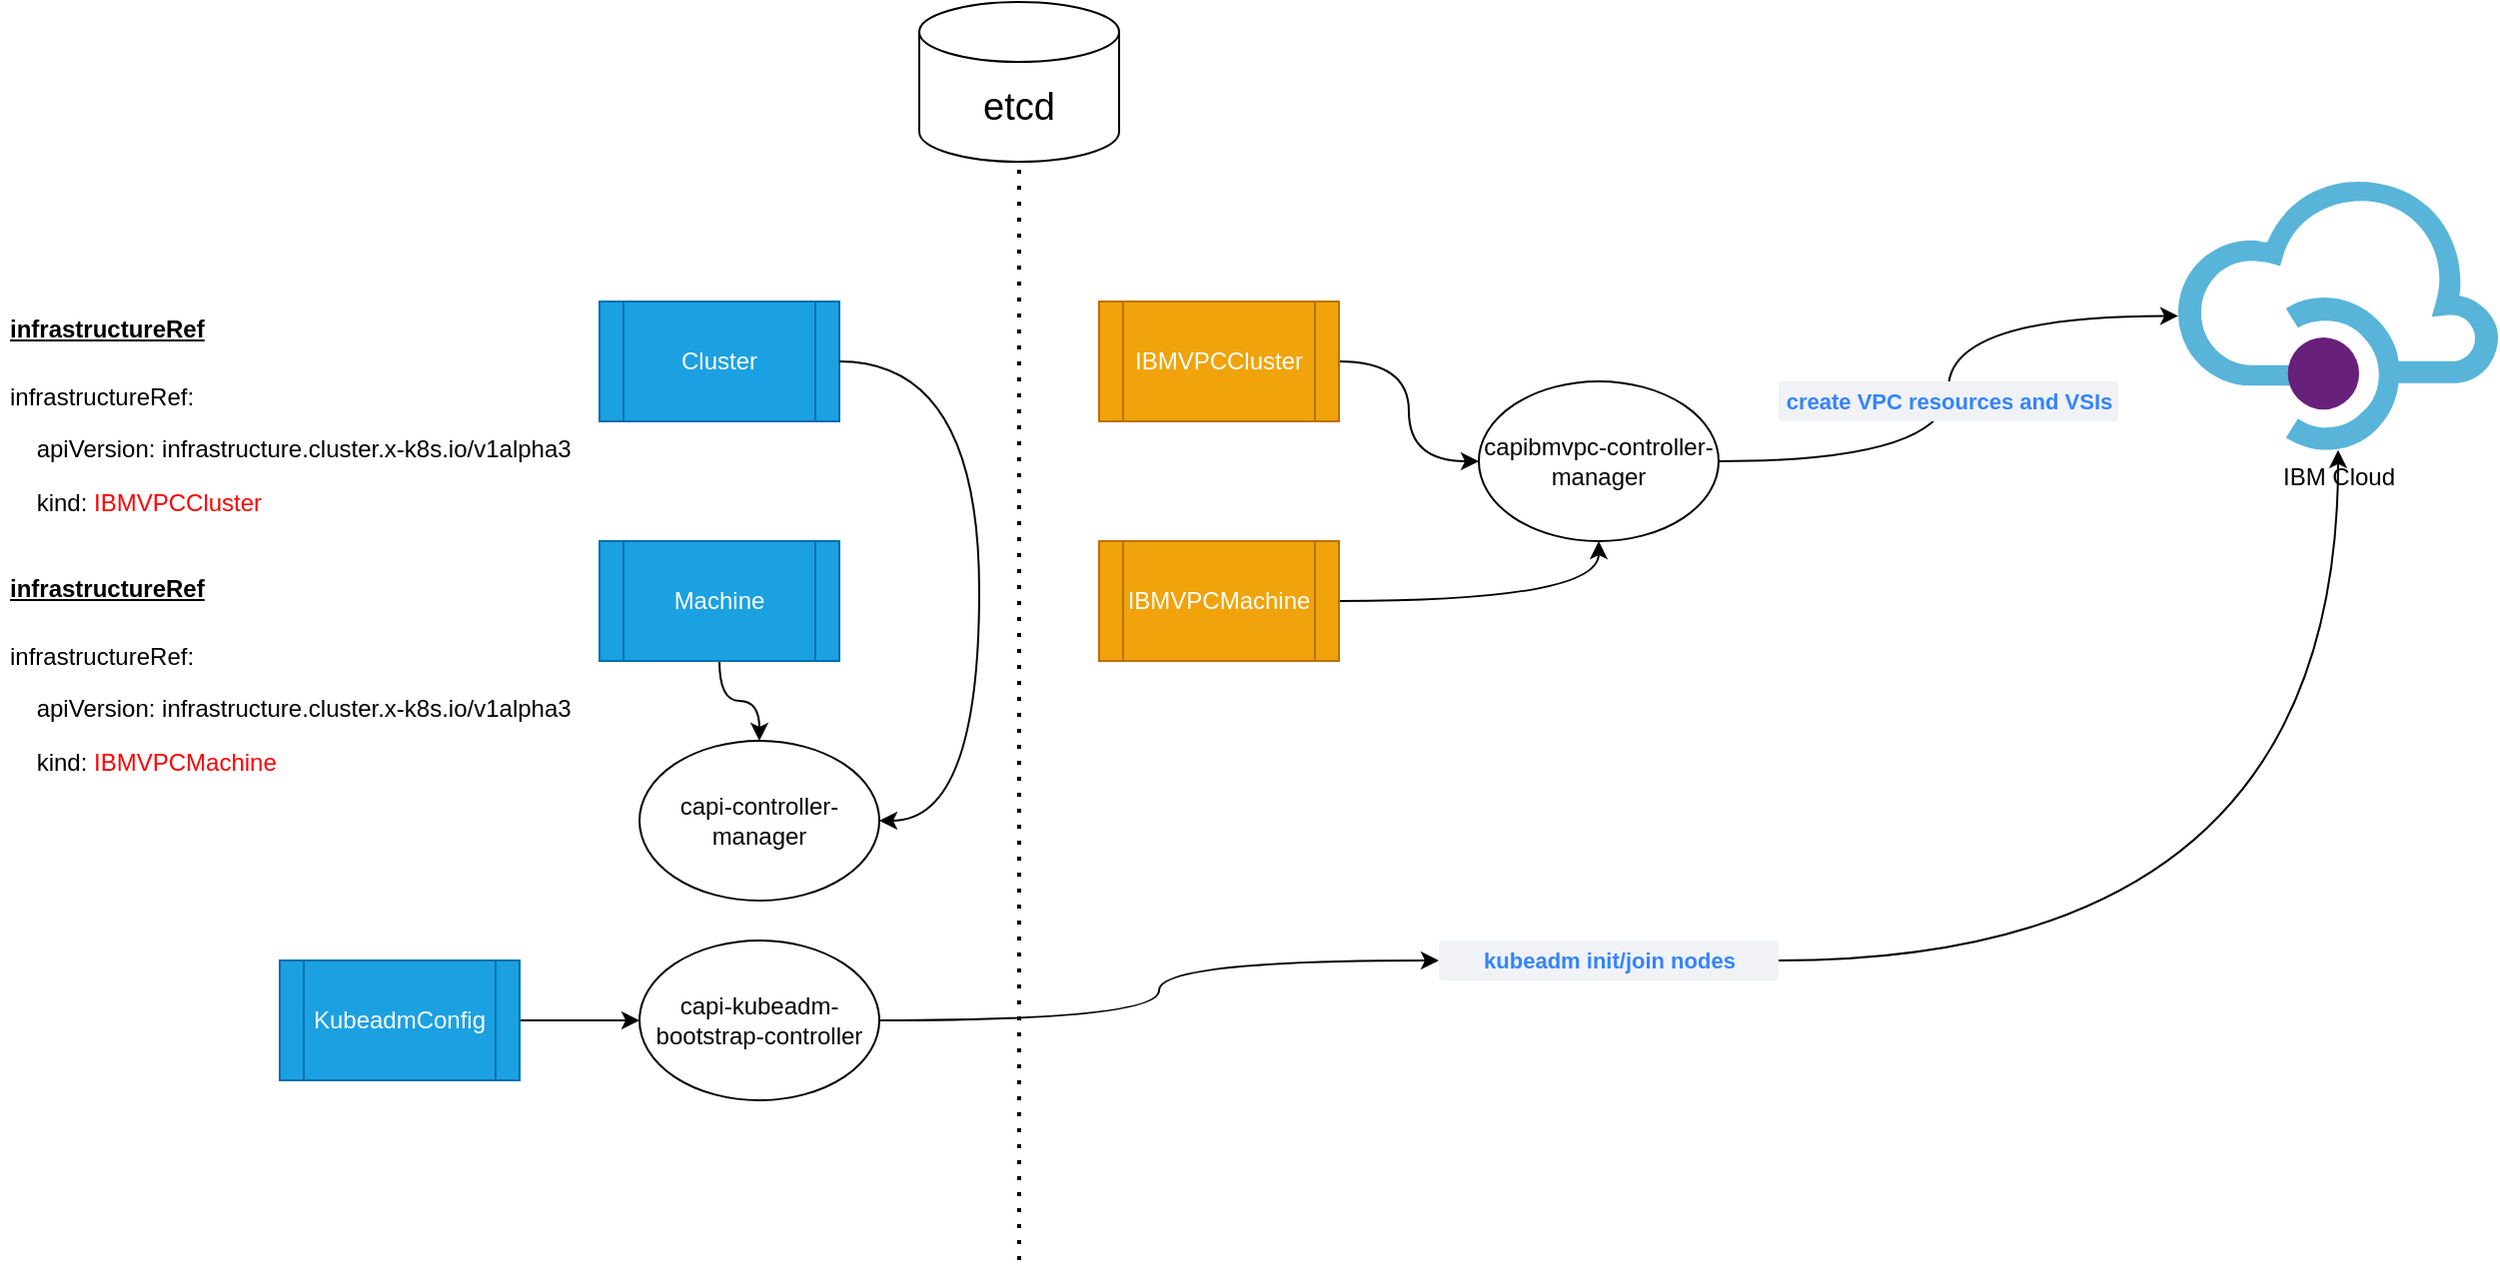 <mxfile version="13.7.5" type="device" pages="2"><diagram id="Va3thkAmE3okuGlUPMSO" name="Page-1"><mxGraphModel dx="2148" dy="1925" grid="1" gridSize="10" guides="1" tooltips="1" connect="1" arrows="1" fold="1" page="1" pageScale="1" pageWidth="850" pageHeight="1100" math="0" shadow="0"><root><mxCell id="0"/><mxCell id="1" parent="0"/><mxCell id="41kHUknmLW7Yw9AKIWOg-2" value="Cluster" style="shape=process;whiteSpace=wrap;html=1;backgroundOutline=1;fillColor=#1ba1e2;strokeColor=#006EAF;fontColor=#ffffff;" parent="1" vertex="1"><mxGeometry x="120" y="120" width="120" height="60" as="geometry"/></mxCell><mxCell id="41kHUknmLW7Yw9AKIWOg-15" style="edgeStyle=orthogonalEdgeStyle;rounded=0;orthogonalLoop=1;jettySize=auto;html=1;exitX=0.5;exitY=1;exitDx=0;exitDy=0;curved=1;" parent="1" source="41kHUknmLW7Yw9AKIWOg-3" target="41kHUknmLW7Yw9AKIWOg-13" edge="1"><mxGeometry relative="1" as="geometry"/></mxCell><mxCell id="41kHUknmLW7Yw9AKIWOg-3" value="Machine" style="shape=process;whiteSpace=wrap;html=1;backgroundOutline=1;fillColor=#1ba1e2;strokeColor=#006EAF;fontColor=#ffffff;" parent="1" vertex="1"><mxGeometry x="120" y="240" width="120" height="60" as="geometry"/></mxCell><mxCell id="41kHUknmLW7Yw9AKIWOg-4" value="" style="endArrow=none;dashed=1;html=1;dashPattern=1 3;strokeWidth=2;" parent="1" edge="1"><mxGeometry width="50" height="50" relative="1" as="geometry"><mxPoint x="330" y="600" as="sourcePoint"/><mxPoint x="330" y="40" as="targetPoint"/></mxGeometry></mxCell><mxCell id="41kHUknmLW7Yw9AKIWOg-7" value="&lt;h1&gt;&lt;span style=&quot;font-size: 12px&quot;&gt;&lt;u&gt;infrastructureRef&lt;/u&gt;&lt;/span&gt;&lt;br&gt;&lt;/h1&gt;&lt;p&gt;infrastructureRef:&lt;/p&gt;&lt;p&gt;&amp;nbsp; &amp;nbsp; apiVersion: infrastructure.cluster.x-k8s.io/v1alpha3&lt;/p&gt;&lt;p&gt;&amp;nbsp; &amp;nbsp; kind: &lt;font color=&quot;#ff0000&quot;&gt;IBMVPCCluster&lt;/font&gt;&lt;/p&gt;" style="text;html=1;strokeColor=none;fillColor=none;spacing=5;spacingTop=-20;whiteSpace=wrap;overflow=hidden;rounded=0;align=left;" parent="1" vertex="1"><mxGeometry x="-180" y="110" width="290" height="120" as="geometry"/></mxCell><mxCell id="41kHUknmLW7Yw9AKIWOg-8" value="&lt;h1&gt;&lt;span style=&quot;font-size: 12px&quot;&gt;&lt;u&gt;infrastructureRef&lt;/u&gt;&lt;/span&gt;&lt;br&gt;&lt;/h1&gt;&lt;p&gt;infrastructureRef:&lt;/p&gt;&lt;p&gt;&amp;nbsp; &amp;nbsp; apiVersion: infrastructure.cluster.x-k8s.io/v1alpha3&lt;/p&gt;&lt;p&gt;&amp;nbsp; &amp;nbsp; kind: &lt;font color=&quot;#ff0000&quot;&gt;IBMVPCMachine&lt;/font&gt;&lt;/p&gt;" style="text;html=1;strokeColor=none;fillColor=none;spacing=5;spacingTop=-20;whiteSpace=wrap;overflow=hidden;rounded=0;align=left;" parent="1" vertex="1"><mxGeometry x="-180" y="240" width="290" height="120" as="geometry"/></mxCell><mxCell id="41kHUknmLW7Yw9AKIWOg-16" style="edgeStyle=orthogonalEdgeStyle;curved=1;rounded=0;orthogonalLoop=1;jettySize=auto;html=1;exitX=1;exitY=0.5;exitDx=0;exitDy=0;" parent="1" source="41kHUknmLW7Yw9AKIWOg-9" target="41kHUknmLW7Yw9AKIWOg-11" edge="1"><mxGeometry relative="1" as="geometry"/></mxCell><mxCell id="41kHUknmLW7Yw9AKIWOg-9" value="IBMVPCCluster" style="shape=process;whiteSpace=wrap;html=1;backgroundOutline=1;fillColor=#f0a30a;strokeColor=#BD7000;fontColor=#ffffff;" parent="1" vertex="1"><mxGeometry x="370" y="120" width="120" height="60" as="geometry"/></mxCell><mxCell id="41kHUknmLW7Yw9AKIWOg-17" style="edgeStyle=orthogonalEdgeStyle;curved=1;rounded=0;orthogonalLoop=1;jettySize=auto;html=1;entryX=0.5;entryY=1;entryDx=0;entryDy=0;" parent="1" source="41kHUknmLW7Yw9AKIWOg-10" target="41kHUknmLW7Yw9AKIWOg-11" edge="1"><mxGeometry relative="1" as="geometry"/></mxCell><mxCell id="41kHUknmLW7Yw9AKIWOg-10" value="IBMVPCMachine" style="shape=process;whiteSpace=wrap;html=1;backgroundOutline=1;fillColor=#f0a30a;strokeColor=#BD7000;fontColor=#ffffff;" parent="1" vertex="1"><mxGeometry x="370" y="240" width="120" height="60" as="geometry"/></mxCell><mxCell id="41kHUknmLW7Yw9AKIWOg-19" style="edgeStyle=orthogonalEdgeStyle;curved=1;rounded=0;orthogonalLoop=1;jettySize=auto;html=1;exitX=1;exitY=0.5;exitDx=0;exitDy=0;" parent="1" source="41kHUknmLW7Yw9AKIWOg-11" target="41kHUknmLW7Yw9AKIWOg-18" edge="1"><mxGeometry relative="1" as="geometry"/></mxCell><mxCell id="41kHUknmLW7Yw9AKIWOg-11" value="capibmvpc-controller-manager" style="ellipse;whiteSpace=wrap;html=1;align=center;" parent="1" vertex="1"><mxGeometry x="560" y="160" width="120" height="80" as="geometry"/></mxCell><mxCell id="41kHUknmLW7Yw9AKIWOg-12" value="&lt;font style=&quot;font-size: 19px&quot;&gt;etcd&lt;/font&gt;" style="shape=cylinder3;whiteSpace=wrap;html=1;boundedLbl=1;backgroundOutline=1;size=15;align=center;" parent="1" vertex="1"><mxGeometry x="280" y="-30" width="100" height="80" as="geometry"/></mxCell><mxCell id="41kHUknmLW7Yw9AKIWOg-14" style="edgeStyle=orthogonalEdgeStyle;rounded=0;orthogonalLoop=1;jettySize=auto;html=1;exitX=1;exitY=0.5;exitDx=0;exitDy=0;entryX=1;entryY=0.5;entryDx=0;entryDy=0;curved=1;" parent="1" source="41kHUknmLW7Yw9AKIWOg-2" target="41kHUknmLW7Yw9AKIWOg-13" edge="1"><mxGeometry relative="1" as="geometry"><Array as="points"><mxPoint x="310" y="150"/><mxPoint x="310" y="380"/></Array></mxGeometry></mxCell><mxCell id="41kHUknmLW7Yw9AKIWOg-13" value="capi-controller-manager" style="ellipse;whiteSpace=wrap;html=1;align=center;" parent="1" vertex="1"><mxGeometry x="140" y="340" width="120" height="80" as="geometry"/></mxCell><mxCell id="41kHUknmLW7Yw9AKIWOg-18" value="IBM Cloud" style="aspect=fixed;html=1;points=[];align=center;image;fontSize=12;image=img/lib/mscae/API_Management.svg;" parent="1" vertex="1"><mxGeometry x="910" y="60.0" width="160" height="134.4" as="geometry"/></mxCell><mxCell id="41kHUknmLW7Yw9AKIWOg-26" style="edgeStyle=orthogonalEdgeStyle;curved=1;rounded=0;orthogonalLoop=1;jettySize=auto;html=1;exitX=1;exitY=0.5;exitDx=0;exitDy=0;" parent="1" source="41kHUknmLW7Yw9AKIWOg-28" target="41kHUknmLW7Yw9AKIWOg-18" edge="1"><mxGeometry relative="1" as="geometry"/></mxCell><mxCell id="41kHUknmLW7Yw9AKIWOg-22" value="capi-kubeadm-bootstrap-controller" style="ellipse;whiteSpace=wrap;html=1;align=center;" parent="1" vertex="1"><mxGeometry x="140" y="440" width="120" height="80" as="geometry"/></mxCell><mxCell id="41kHUknmLW7Yw9AKIWOg-25" style="edgeStyle=orthogonalEdgeStyle;curved=1;rounded=0;orthogonalLoop=1;jettySize=auto;html=1;exitX=1;exitY=0.5;exitDx=0;exitDy=0;entryX=0;entryY=0.5;entryDx=0;entryDy=0;" parent="1" source="41kHUknmLW7Yw9AKIWOg-24" target="41kHUknmLW7Yw9AKIWOg-22" edge="1"><mxGeometry relative="1" as="geometry"/></mxCell><mxCell id="41kHUknmLW7Yw9AKIWOg-24" value="KubeadmConfig" style="shape=process;whiteSpace=wrap;html=1;backgroundOutline=1;fillColor=#1ba1e2;strokeColor=#006EAF;fontColor=#ffffff;" parent="1" vertex="1"><mxGeometry x="-40" y="450" width="120" height="60" as="geometry"/></mxCell><mxCell id="41kHUknmLW7Yw9AKIWOg-27" value="create VPC resources and VSIs" style="dashed=0;html=1;fillColor=#F0F2F5;strokeColor=none;align=center;rounded=1;arcSize=10;fontColor=#3384FF;fontStyle=1;fontSize=11;shadow=0" parent="1" vertex="1"><mxGeometry x="710" y="160" width="170" height="20" as="geometry"/></mxCell><mxCell id="41kHUknmLW7Yw9AKIWOg-28" value="kubeadm init/join nodes" style="dashed=0;html=1;fillColor=#F0F2F5;strokeColor=none;align=center;rounded=1;arcSize=10;fontColor=#3384FF;fontStyle=1;fontSize=11;shadow=0" parent="1" vertex="1"><mxGeometry x="540" y="440" width="170" height="20" as="geometry"/></mxCell><mxCell id="41kHUknmLW7Yw9AKIWOg-29" style="edgeStyle=orthogonalEdgeStyle;curved=1;rounded=0;orthogonalLoop=1;jettySize=auto;html=1;exitX=1;exitY=0.5;exitDx=0;exitDy=0;" parent="1" source="41kHUknmLW7Yw9AKIWOg-22" target="41kHUknmLW7Yw9AKIWOg-28" edge="1"><mxGeometry relative="1" as="geometry"><mxPoint x="260" y="480" as="sourcePoint"/><mxPoint x="990" y="194.4" as="targetPoint"/></mxGeometry></mxCell></root></mxGraphModel></diagram><diagram id="TwuvZPHdVMzMXw2Xrlr-" name="dependency"><mxGraphModel dx="1298" dy="825" grid="1" gridSize="10" guides="1" tooltips="1" connect="1" arrows="1" fold="1" page="1" pageScale="1" pageWidth="850" pageHeight="1100" math="0" shadow="0"><root><mxCell id="iu2yBCjjx52jIt9yN_ir-0"/><mxCell id="iu2yBCjjx52jIt9yN_ir-1" parent="iu2yBCjjx52jIt9yN_ir-0"/><mxCell id="iu2yBCjjx52jIt9yN_ir-6" style="edgeStyle=orthogonalEdgeStyle;rounded=0;orthogonalLoop=1;jettySize=auto;html=1;exitX=0.5;exitY=1;exitDx=0;exitDy=0;entryX=0.5;entryY=0;entryDx=0;entryDy=0;" edge="1" parent="iu2yBCjjx52jIt9yN_ir-1" source="iu2yBCjjx52jIt9yN_ir-2" target="iu2yBCjjx52jIt9yN_ir-4"><mxGeometry relative="1" as="geometry"/></mxCell><mxCell id="iu2yBCjjx52jIt9yN_ir-2" value="kubebuilder" style="ellipse;whiteSpace=wrap;html=1;aspect=fixed;fontStyle=1" vertex="1" parent="iu2yBCjjx52jIt9yN_ir-1"><mxGeometry x="380" y="390" width="80" height="80" as="geometry"/></mxCell><mxCell id="iu2yBCjjx52jIt9yN_ir-7" style="edgeStyle=orthogonalEdgeStyle;rounded=0;orthogonalLoop=1;jettySize=auto;html=1;exitX=0.5;exitY=1;exitDx=0;exitDy=0;" edge="1" parent="iu2yBCjjx52jIt9yN_ir-1" source="iu2yBCjjx52jIt9yN_ir-3" target="iu2yBCjjx52jIt9yN_ir-5"><mxGeometry relative="1" as="geometry"/></mxCell><mxCell id="iu2yBCjjx52jIt9yN_ir-3" value="controller-gen" style="ellipse;whiteSpace=wrap;html=1;aspect=fixed;fontStyle=1" vertex="1" parent="iu2yBCjjx52jIt9yN_ir-1"><mxGeometry x="570" y="390" width="80" height="80" as="geometry"/></mxCell><mxCell id="iu2yBCjjx52jIt9yN_ir-4" value="controller&lt;br&gt;skeleton" style="rounded=0;whiteSpace=wrap;html=1;fontStyle=1" vertex="1" parent="iu2yBCjjx52jIt9yN_ir-1"><mxGeometry x="360" y="570" width="120" height="60" as="geometry"/></mxCell><mxCell id="iu2yBCjjx52jIt9yN_ir-5" value="crd" style="rounded=0;whiteSpace=wrap;html=1;fontStyle=1" vertex="1" parent="iu2yBCjjx52jIt9yN_ir-1"><mxGeometry x="550" y="570" width="120" height="60" as="geometry"/></mxCell><mxCell id="iu2yBCjjx52jIt9yN_ir-8" value="cluster" style="shape=process;whiteSpace=wrap;html=1;backgroundOutline=1;" vertex="1" parent="iu2yBCjjx52jIt9yN_ir-1"><mxGeometry x="800" y="640" width="120" height="60" as="geometry"/></mxCell><mxCell id="iu2yBCjjx52jIt9yN_ir-9" value="ibmvpccluster" style="shape=process;whiteSpace=wrap;html=1;backgroundOutline=1;" vertex="1" parent="iu2yBCjjx52jIt9yN_ir-1"><mxGeometry x="800" y="560" width="120" height="60" as="geometry"/></mxCell><mxCell id="iu2yBCjjx52jIt9yN_ir-11" style="edgeStyle=orthogonalEdgeStyle;rounded=0;orthogonalLoop=1;jettySize=auto;html=1;exitX=0.5;exitY=0;exitDx=0;exitDy=0;entryX=0.5;entryY=1;entryDx=0;entryDy=0;" edge="1" parent="iu2yBCjjx52jIt9yN_ir-1" source="iu2yBCjjx52jIt9yN_ir-10" target="iu2yBCjjx52jIt9yN_ir-8"><mxGeometry relative="1" as="geometry"/></mxCell><mxCell id="iu2yBCjjx52jIt9yN_ir-10" value="capi-controller-manager" style="ellipse;whiteSpace=wrap;html=1;" vertex="1" parent="iu2yBCjjx52jIt9yN_ir-1"><mxGeometry x="710" y="760" width="120" height="80" as="geometry"/></mxCell></root></mxGraphModel></diagram></mxfile>